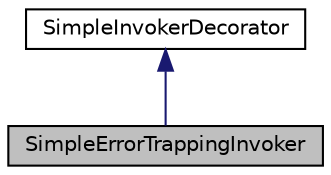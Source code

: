 digraph "SimpleErrorTrappingInvoker"
{
  edge [fontname="Helvetica",fontsize="10",labelfontname="Helvetica",labelfontsize="10"];
  node [fontname="Helvetica",fontsize="10",shape=record];
  Node1 [label="SimpleErrorTrappingInvoker",height=0.2,width=0.4,color="black", fillcolor="grey75", style="filled" fontcolor="black"];
  Node2 -> Node1 [dir="back",color="midnightblue",fontsize="10",style="solid",fontname="Helvetica"];
  Node2 [label="SimpleInvokerDecorator",height=0.2,width=0.4,color="black", fillcolor="white", style="filled",URL="$class_simple_invoker_decorator.html"];
}
